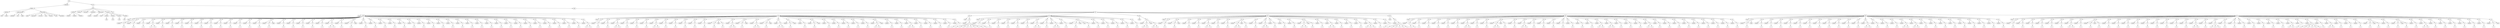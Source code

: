 digraph Tree {
	"t0" [label = "TEI"];
	"t1" [label = "teiHeader"];
	"t2" [label = "fileDesc"];
	"t3" [label = "titleStmt"];
	"t4" [label = "title"];
	"t5" [label = "author"];
	"t6" [label = "publicationStmt"];
	"t7" [label = "publisher"];
	"t8" [label = "idno"];
	"t9" [label = "rights"];
	"t10" [label = "SourceDesc"];
	"t11" [label = "genre"];
	"t12" [label = "inspiration"];
	"t13" [label = "structure"];
	"t14" [label = "type"];
	"t15" [label = "periode"];
	"t16" [label = "taille"];
	"t17" [label = "permalien"];
	"t18" [label = "text"];
	"t19" [label = "front"];
	"t20" [label = "docTitle"];
	"t21" [label = "titlePart"];
	"t22" [label = "titlePart"];
	"t23" [label = "titlePart"];
	"t24" [label = "docDate"];
	"t25" [label = "docAuthor"];
	"t26" [label = "docImprint"];
	"t27" [label = "printer"];
	"t28" [label = "performance"];
	"t29" [label = "premiere"];
	"t30" [label = "castList"];
	"t31" [label = "head"];
	"t32" [label = "castItem"];
	"t33" [label = "role"];
	"t34" [label = "castItem"];
	"t35" [label = "role"];
	"t36" [label = "castItem"];
	"t37" [label = "role"];
	"t38" [label = "castItem"];
	"t39" [label = "role"];
	"t40" [label = "set"];
	"t41" [label = "body"];
	"t42" [label = "div1"];
	"t43" [label = "head"];
	"t44" [label = "div2"];
	"t45" [label = "head"];
	"t46" [label = "sp"];
	"t47" [label = "speaker"];
	"t48" [label = "p"];
	"t49" [label = "s"];
	"t50" [label = "sp"];
	"t51" [label = "speaker"];
	"t52" [label = "p"];
	"t53" [label = "s"];
	"t54" [label = "sp"];
	"t55" [label = "speaker"];
	"t56" [label = "p"];
	"t57" [label = "s"];
	"t58" [label = "sp"];
	"t59" [label = "speaker"];
	"t60" [label = "p"];
	"t61" [label = "s"];
	"t62" [label = "s"];
	"t63" [label = "sp"];
	"t64" [label = "speaker"];
	"t65" [label = "p"];
	"t66" [label = "s"];
	"t67" [label = "sp"];
	"t68" [label = "speaker"];
	"t69" [label = "p"];
	"t70" [label = "s"];
	"t71" [label = "sp"];
	"t72" [label = "speaker"];
	"t73" [label = "p"];
	"t74" [label = "s"];
	"t75" [label = "sp"];
	"t76" [label = "speaker"];
	"t77" [label = "p"];
	"t78" [label = "s"];
	"t79" [label = "sp"];
	"t80" [label = "speaker"];
	"t81" [label = "p"];
	"t82" [label = "s"];
	"t83" [label = "sp"];
	"t84" [label = "speaker"];
	"t85" [label = "p"];
	"t86" [label = "s"];
	"t87" [label = "sp"];
	"t88" [label = "speaker"];
	"t89" [label = "p"];
	"t90" [label = "s"];
	"t91" [label = "sp"];
	"t92" [label = "speaker"];
	"t93" [label = "p"];
	"t94" [label = "s"];
	"t95" [label = "sp"];
	"t96" [label = "speaker"];
	"t97" [label = "p"];
	"t98" [label = "s"];
	"t99" [label = "sp"];
	"t100" [label = "speaker"];
	"t101" [label = "p"];
	"t102" [label = "s"];
	"t103" [label = "sp"];
	"t104" [label = "speaker"];
	"t105" [label = "p"];
	"t106" [label = "s"];
	"t107" [label = "sp"];
	"t108" [label = "speaker"];
	"t109" [label = "p"];
	"t110" [label = "s"];
	"t111" [label = "stage"];
	"t112" [label = "sp"];
	"t113" [label = "speaker"];
	"t114" [label = "p"];
	"t115" [label = "s"];
	"t116" [label = "sp"];
	"t117" [label = "speaker"];
	"t118" [label = "p"];
	"t119" [label = "s"];
	"t120" [label = "sp"];
	"t121" [label = "speaker"];
	"t122" [label = "p"];
	"t123" [label = "s"];
	"t124" [label = "sp"];
	"t125" [label = "speaker"];
	"t126" [label = "p"];
	"t127" [label = "s"];
	"t128" [label = "sp"];
	"t129" [label = "speaker"];
	"t130" [label = "p"];
	"t131" [label = "s"];
	"t132" [label = "sp"];
	"t133" [label = "speaker"];
	"t134" [label = "p"];
	"t135" [label = "s"];
	"t136" [label = "s"];
	"t137" [label = "sp"];
	"t138" [label = "speaker"];
	"t139" [label = "p"];
	"t140" [label = "s"];
	"t141" [label = "sp"];
	"t142" [label = "speaker"];
	"t143" [label = "p"];
	"t144" [label = "s"];
	"t145" [label = "stage"];
	"t146" [label = "sp"];
	"t147" [label = "speaker"];
	"t148" [label = "p"];
	"t149" [label = "s"];
	"t150" [label = "sp"];
	"t151" [label = "speaker"];
	"t152" [label = "p"];
	"t153" [label = "s"];
	"t154" [label = "sp"];
	"t155" [label = "speaker"];
	"t156" [label = "p"];
	"t157" [label = "s"];
	"t158" [label = "sp"];
	"t159" [label = "speaker"];
	"t160" [label = "p"];
	"t161" [label = "s"];
	"t162" [label = "sp"];
	"t163" [label = "speaker"];
	"t164" [label = "p"];
	"t165" [label = "s"];
	"t166" [label = "sp"];
	"t167" [label = "speaker"];
	"t168" [label = "p"];
	"t169" [label = "s"];
	"t170" [label = "sp"];
	"t171" [label = "speaker"];
	"t172" [label = "p"];
	"t173" [label = "s"];
	"t174" [label = "sp"];
	"t175" [label = "speaker"];
	"t176" [label = "p"];
	"t177" [label = "s"];
	"t178" [label = "sp"];
	"t179" [label = "speaker"];
	"t180" [label = "p"];
	"t181" [label = "s"];
	"t182" [label = "sp"];
	"t183" [label = "speaker"];
	"t184" [label = "p"];
	"t185" [label = "s"];
	"t186" [label = "sp"];
	"t187" [label = "speaker"];
	"t188" [label = "p"];
	"t189" [label = "s"];
	"t190" [label = "sp"];
	"t191" [label = "speaker"];
	"t192" [label = "p"];
	"t193" [label = "s"];
	"t194" [label = "sp"];
	"t195" [label = "speaker"];
	"t196" [label = "p"];
	"t197" [label = "s"];
	"t198" [label = "sp"];
	"t199" [label = "speaker"];
	"t200" [label = "p"];
	"t201" [label = "s"];
	"t202" [label = "sp"];
	"t203" [label = "speaker"];
	"t204" [label = "p"];
	"t205" [label = "s"];
	"t206" [label = "sp"];
	"t207" [label = "speaker"];
	"t208" [label = "p"];
	"t209" [label = "s"];
	"t210" [label = "sp"];
	"t211" [label = "speaker"];
	"t212" [label = "p"];
	"t213" [label = "s"];
	"t214" [label = "sp"];
	"t215" [label = "speaker"];
	"t216" [label = "p"];
	"t217" [label = "s"];
	"t218" [label = "sp"];
	"t219" [label = "speaker"];
	"t220" [label = "p"];
	"t221" [label = "s"];
	"t222" [label = "sp"];
	"t223" [label = "speaker"];
	"t224" [label = "p"];
	"t225" [label = "s"];
	"t226" [label = "sp"];
	"t227" [label = "speaker"];
	"t228" [label = "p"];
	"t229" [label = "s"];
	"t230" [label = "sp"];
	"t231" [label = "speaker"];
	"t232" [label = "p"];
	"t233" [label = "s"];
	"t234" [label = "sp"];
	"t235" [label = "speaker"];
	"t236" [label = "p"];
	"t237" [label = "s"];
	"t238" [label = "sp"];
	"t239" [label = "speaker"];
	"t240" [label = "p"];
	"t241" [label = "s"];
	"t242" [label = "s"];
	"t243" [label = "div2"];
	"t244" [label = "head"];
	"t245" [label = "sp"];
	"t246" [label = "speaker"];
	"t247" [label = "p"];
	"t248" [label = "s"];
	"t249" [label = "sp"];
	"t250" [label = "speaker"];
	"t251" [label = "p"];
	"t252" [label = "s"];
	"t253" [label = "sp"];
	"t254" [label = "speaker"];
	"t255" [label = "p"];
	"t256" [label = "s"];
	"t257" [label = "s"];
	"t258" [label = "sp"];
	"t259" [label = "speaker"];
	"t260" [label = "p"];
	"t261" [label = "s"];
	"t262" [label = "sp"];
	"t263" [label = "speaker"];
	"t264" [label = "p"];
	"t265" [label = "s"];
	"t266" [label = "sp"];
	"t267" [label = "speaker"];
	"t268" [label = "p"];
	"t269" [label = "s"];
	"t270" [label = "sp"];
	"t271" [label = "speaker"];
	"t272" [label = "p"];
	"t273" [label = "s"];
	"t274" [label = "s"];
	"t275" [label = "sp"];
	"t276" [label = "speaker"];
	"t277" [label = "p"];
	"t278" [label = "s"];
	"t279" [label = "sp"];
	"t280" [label = "speaker"];
	"t281" [label = "p"];
	"t282" [label = "s"];
	"t283" [label = "sp"];
	"t284" [label = "speaker"];
	"t285" [label = "p"];
	"t286" [label = "s"];
	"t287" [label = "sp"];
	"t288" [label = "speaker"];
	"t289" [label = "p"];
	"t290" [label = "s"];
	"t291" [label = "sp"];
	"t292" [label = "speaker"];
	"t293" [label = "p"];
	"t294" [label = "s"];
	"t295" [label = "sp"];
	"t296" [label = "speaker"];
	"t297" [label = "p"];
	"t298" [label = "s"];
	"t299" [label = "stage"];
	"t300" [label = "p"];
	"t301" [label = "s"];
	"t302" [label = "sp"];
	"t303" [label = "speaker"];
	"t304" [label = "p"];
	"t305" [label = "s"];
	"t306" [label = "s"];
	"t307" [label = "sp"];
	"t308" [label = "speaker"];
	"t309" [label = "p"];
	"t310" [label = "s"];
	"t311" [label = "stage"];
	"t312" [label = "sp"];
	"t313" [label = "speaker"];
	"t314" [label = "p"];
	"t315" [label = "s"];
	"t316" [label = "s"];
	"t317" [label = "sp"];
	"t318" [label = "speaker"];
	"t319" [label = "p"];
	"t320" [label = "s"];
	"t321" [label = "stage"];
	"t322" [label = "sp"];
	"t323" [label = "speaker"];
	"t324" [label = "p"];
	"t325" [label = "s"];
	"t326" [label = "s"];
	"t327" [label = "sp"];
	"t328" [label = "speaker"];
	"t329" [label = "p"];
	"t330" [label = "s"];
	"t331" [label = "stage"];
	"t332" [label = "sp"];
	"t333" [label = "speaker"];
	"t334" [label = "p"];
	"t335" [label = "s"];
	"t336" [label = "sp"];
	"t337" [label = "speaker"];
	"t338" [label = "p"];
	"t339" [label = "s"];
	"t340" [label = "stage"];
	"t341" [label = "sp"];
	"t342" [label = "speaker"];
	"t343" [label = "p"];
	"t344" [label = "s"];
	"t345" [label = "sp"];
	"t346" [label = "speaker"];
	"t347" [label = "p"];
	"t348" [label = "s"];
	"t349" [label = "sp"];
	"t350" [label = "speaker"];
	"t351" [label = "p"];
	"t352" [label = "s"];
	"t353" [label = "sp"];
	"t354" [label = "speaker"];
	"t355" [label = "p"];
	"t356" [label = "s"];
	"t357" [label = "sp"];
	"t358" [label = "speaker"];
	"t359" [label = "p"];
	"t360" [label = "s"];
	"t361" [label = "sp"];
	"t362" [label = "speaker"];
	"t363" [label = "p"];
	"t364" [label = "s"];
	"t365" [label = "s"];
	"t366" [label = "stage"];
	"t367" [label = "sp"];
	"t368" [label = "speaker"];
	"t369" [label = "p"];
	"t370" [label = "s"];
	"t371" [label = "sp"];
	"t372" [label = "speaker"];
	"t373" [label = "p"];
	"t374" [label = "s"];
	"t375" [label = "sp"];
	"t376" [label = "speaker"];
	"t377" [label = "p"];
	"t378" [label = "s"];
	"t379" [label = "s"];
	"t380" [label = "sp"];
	"t381" [label = "speaker"];
	"t382" [label = "p"];
	"t383" [label = "s"];
	"t384" [label = "sp"];
	"t385" [label = "speaker"];
	"t386" [label = "p"];
	"t387" [label = "s"];
	"t388" [label = "sp"];
	"t389" [label = "speaker"];
	"t390" [label = "p"];
	"t391" [label = "s"];
	"t392" [label = "sp"];
	"t393" [label = "speaker"];
	"t394" [label = "p"];
	"t395" [label = "s"];
	"t396" [label = "sp"];
	"t397" [label = "speaker"];
	"t398" [label = "p"];
	"t399" [label = "s"];
	"t400" [label = "div2"];
	"t401" [label = "head"];
	"t402" [label = "sp"];
	"t403" [label = "speaker"];
	"t404" [label = "p"];
	"t405" [label = "s"];
	"t406" [label = "s"];
	"t407" [label = "s"];
	"t408" [label = "s"];
	"t409" [label = "s"];
	"t410" [label = "s"];
	"t411" [label = "s"];
	"t412" [label = "s"];
	"t413" [label = "div2"];
	"t414" [label = "head"];
	"t415" [label = "sp"];
	"t416" [label = "speaker"];
	"t417" [label = "p"];
	"t418" [label = "s"];
	"t419" [label = "sp"];
	"t420" [label = "speaker"];
	"t421" [label = "p"];
	"t422" [label = "s"];
	"t423" [label = "sp"];
	"t424" [label = "speaker"];
	"t425" [label = "p"];
	"t426" [label = "s"];
	"t427" [label = "sp"];
	"t428" [label = "speaker"];
	"t429" [label = "p"];
	"t430" [label = "s"];
	"t431" [label = "sp"];
	"t432" [label = "speaker"];
	"t433" [label = "p"];
	"t434" [label = "s"];
	"t435" [label = "sp"];
	"t436" [label = "speaker"];
	"t437" [label = "p"];
	"t438" [label = "s"];
	"t439" [label = "sp"];
	"t440" [label = "speaker"];
	"t441" [label = "p"];
	"t442" [label = "s"];
	"t443" [label = "s"];
	"t444" [label = "sp"];
	"t445" [label = "speaker"];
	"t446" [label = "p"];
	"t447" [label = "s"];
	"t448" [label = "sp"];
	"t449" [label = "speaker"];
	"t450" [label = "p"];
	"t451" [label = "s"];
	"t452" [label = "s"];
	"t453" [label = "sp"];
	"t454" [label = "speaker"];
	"t455" [label = "p"];
	"t456" [label = "s"];
	"t457" [label = "sp"];
	"t458" [label = "speaker"];
	"t459" [label = "p"];
	"t460" [label = "s"];
	"t461" [label = "stage"];
	"t462" [label = "note"];
	"t463" [label = "p"];
	"t464" [label = "s"];
	"t465" [label = "sp"];
	"t466" [label = "speaker"];
	"t467" [label = "p"];
	"t468" [label = "s"];
	"t469" [label = "sp"];
	"t470" [label = "speaker"];
	"t471" [label = "p"];
	"t472" [label = "s"];
	"t473" [label = "sp"];
	"t474" [label = "speaker"];
	"t475" [label = "p"];
	"t476" [label = "s"];
	"t477" [label = "sp"];
	"t478" [label = "speaker"];
	"t479" [label = "p"];
	"t480" [label = "s"];
	"t481" [label = "sp"];
	"t482" [label = "speaker"];
	"t483" [label = "p"];
	"t484" [label = "s"];
	"t485" [label = "div2"];
	"t486" [label = "head"];
	"t487" [label = "sp"];
	"t488" [label = "speaker"];
	"t489" [label = "p"];
	"t490" [label = "s"];
	"t491" [label = "s"];
	"t492" [label = "stage"];
	"t493" [label = "p"];
	"t494" [label = "s"];
	"t495" [label = "s"];
	"t496" [label = "div2"];
	"t497" [label = "head"];
	"t498" [label = "sp"];
	"t499" [label = "speaker"];
	"t500" [label = "p"];
	"t501" [label = "s"];
	"t502" [label = "sp"];
	"t503" [label = "speaker"];
	"t504" [label = "p"];
	"t505" [label = "s"];
	"t506" [label = "stage"];
	"t507" [label = "sp"];
	"t508" [label = "speaker"];
	"t509" [label = "p"];
	"t510" [label = "s"];
	"t511" [label = "sp"];
	"t512" [label = "speaker"];
	"t513" [label = "p"];
	"t514" [label = "s"];
	"t515" [label = "sp"];
	"t516" [label = "speaker"];
	"t517" [label = "p"];
	"t518" [label = "s"];
	"t519" [label = "s"];
	"t520" [label = "sp"];
	"t521" [label = "speaker"];
	"t522" [label = "p"];
	"t523" [label = "s"];
	"t524" [label = "sp"];
	"t525" [label = "speaker"];
	"t526" [label = "p"];
	"t527" [label = "s"];
	"t528" [label = "sp"];
	"t529" [label = "speaker"];
	"t530" [label = "p"];
	"t531" [label = "s"];
	"t532" [label = "s"];
	"t533" [label = "stage"];
	"t534" [label = "p"];
	"t535" [label = "s"];
	"t536" [label = "sp"];
	"t537" [label = "speaker"];
	"t538" [label = "p"];
	"t539" [label = "s"];
	"t540" [label = "sp"];
	"t541" [label = "speaker"];
	"t542" [label = "p"];
	"t543" [label = "s"];
	"t544" [label = "s"];
	"t545" [label = "sp"];
	"t546" [label = "speaker"];
	"t547" [label = "p"];
	"t548" [label = "s"];
	"t549" [label = "sp"];
	"t550" [label = "speaker"];
	"t551" [label = "p"];
	"t552" [label = "s"];
	"t553" [label = "sp"];
	"t554" [label = "speaker"];
	"t555" [label = "p"];
	"t556" [label = "s"];
	"t557" [label = "sp"];
	"t558" [label = "speaker"];
	"t559" [label = "p"];
	"t560" [label = "s"];
	"t561" [label = "s"];
	"t562" [label = "stage"];
	"t563" [label = "p"];
	"t564" [label = "s"];
	"t565" [label = "sp"];
	"t566" [label = "speaker"];
	"t567" [label = "p"];
	"t568" [label = "s"];
	"t569" [label = "sp"];
	"t570" [label = "speaker"];
	"t571" [label = "p"];
	"t572" [label = "s"];
	"t573" [label = "s"];
	"t574" [label = "sp"];
	"t575" [label = "speaker"];
	"t576" [label = "p"];
	"t577" [label = "s"];
	"t578" [label = "sp"];
	"t579" [label = "speaker"];
	"t580" [label = "p"];
	"t581" [label = "s"];
	"t582" [label = "sp"];
	"t583" [label = "speaker"];
	"t584" [label = "p"];
	"t585" [label = "s"];
	"t586" [label = "sp"];
	"t587" [label = "speaker"];
	"t588" [label = "p"];
	"t589" [label = "s"];
	"t590" [label = "s"];
	"t591" [label = "s"];
	"t592" [label = "sp"];
	"t593" [label = "speaker"];
	"t594" [label = "p"];
	"t595" [label = "s"];
	"t596" [label = "sp"];
	"t597" [label = "speaker"];
	"t598" [label = "p"];
	"t599" [label = "s"];
	"t600" [label = "div2"];
	"t601" [label = "head"];
	"t602" [label = "sp"];
	"t603" [label = "speaker"];
	"t604" [label = "p"];
	"t605" [label = "s"];
	"t606" [label = "s"];
	"t607" [label = "s"];
	"t608" [label = "s"];
	"t609" [label = "s"];
	"t610" [label = "s"];
	"t611" [label = "div2"];
	"t612" [label = "head"];
	"t613" [label = "sp"];
	"t614" [label = "speaker"];
	"t615" [label = "p"];
	"t616" [label = "s"];
	"t617" [label = "s"];
	"t618" [label = "sp"];
	"t619" [label = "speaker"];
	"t620" [label = "p"];
	"t621" [label = "s"];
	"t622" [label = "sp"];
	"t623" [label = "speaker"];
	"t624" [label = "p"];
	"t625" [label = "s"];
	"t626" [label = "sp"];
	"t627" [label = "speaker"];
	"t628" [label = "p"];
	"t629" [label = "s"];
	"t630" [label = "sp"];
	"t631" [label = "speaker"];
	"t632" [label = "p"];
	"t633" [label = "s"];
	"t634" [label = "sp"];
	"t635" [label = "speaker"];
	"t636" [label = "p"];
	"t637" [label = "s"];
	"t638" [label = "sp"];
	"t639" [label = "speaker"];
	"t640" [label = "p"];
	"t641" [label = "s"];
	"t642" [label = "s"];
	"t643" [label = "sp"];
	"t644" [label = "speaker"];
	"t645" [label = "p"];
	"t646" [label = "s"];
	"t647" [label = "sp"];
	"t648" [label = "speaker"];
	"t649" [label = "p"];
	"t650" [label = "s"];
	"t651" [label = "sp"];
	"t652" [label = "speaker"];
	"t653" [label = "p"];
	"t654" [label = "s"];
	"t655" [label = "s"];
	"t656" [label = "stage"];
	"t657" [label = "p"];
	"t658" [label = "s"];
	"t659" [label = "sp"];
	"t660" [label = "speaker"];
	"t661" [label = "p"];
	"t662" [label = "s"];
	"t663" [label = "sp"];
	"t664" [label = "speaker"];
	"t665" [label = "p"];
	"t666" [label = "s"];
	"t667" [label = "s"];
	"t668" [label = "sp"];
	"t669" [label = "speaker"];
	"t670" [label = "p"];
	"t671" [label = "s"];
	"t672" [label = "sp"];
	"t673" [label = "speaker"];
	"t674" [label = "p"];
	"t675" [label = "s"];
	"t676" [label = "sp"];
	"t677" [label = "speaker"];
	"t678" [label = "p"];
	"t679" [label = "s"];
	"t680" [label = "sp"];
	"t681" [label = "speaker"];
	"t682" [label = "p"];
	"t683" [label = "s"];
	"t684" [label = "sp"];
	"t685" [label = "speaker"];
	"t686" [label = "p"];
	"t687" [label = "s"];
	"t688" [label = "sp"];
	"t689" [label = "speaker"];
	"t690" [label = "p"];
	"t691" [label = "s"];
	"t692" [label = "sp"];
	"t693" [label = "speaker"];
	"t694" [label = "p"];
	"t695" [label = "s"];
	"t696" [label = "sp"];
	"t697" [label = "speaker"];
	"t698" [label = "p"];
	"t699" [label = "s"];
	"t700" [label = "s"];
	"t701" [label = "sp"];
	"t702" [label = "speaker"];
	"t703" [label = "p"];
	"t704" [label = "s"];
	"t705" [label = "s"];
	"t706" [label = "sp"];
	"t707" [label = "speaker"];
	"t708" [label = "p"];
	"t709" [label = "s"];
	"t710" [label = "sp"];
	"t711" [label = "speaker"];
	"t712" [label = "p"];
	"t713" [label = "s"];
	"t714" [label = "sp"];
	"t715" [label = "speaker"];
	"t716" [label = "p"];
	"t717" [label = "s"];
	"t718" [label = "sp"];
	"t719" [label = "speaker"];
	"t720" [label = "p"];
	"t721" [label = "s"];
	"t722" [label = "s"];
	"t723" [label = "sp"];
	"t724" [label = "speaker"];
	"t725" [label = "p"];
	"t726" [label = "s"];
	"t727" [label = "sp"];
	"t728" [label = "speaker"];
	"t729" [label = "p"];
	"t730" [label = "s"];
	"t731" [label = "sp"];
	"t732" [label = "speaker"];
	"t733" [label = "p"];
	"t734" [label = "s"];
	"t735" [label = "sp"];
	"t736" [label = "speaker"];
	"t737" [label = "p"];
	"t738" [label = "s"];
	"t739" [label = "sp"];
	"t740" [label = "speaker"];
	"t741" [label = "p"];
	"t742" [label = "s"];
	"t743" [label = "sp"];
	"t744" [label = "speaker"];
	"t745" [label = "p"];
	"t746" [label = "s"];
	"t747" [label = "sp"];
	"t748" [label = "speaker"];
	"t749" [label = "p"];
	"t750" [label = "s"];
	"t751" [label = "sp"];
	"t752" [label = "speaker"];
	"t753" [label = "p"];
	"t754" [label = "s"];
	"t755" [label = "sp"];
	"t756" [label = "speaker"];
	"t757" [label = "p"];
	"t758" [label = "s"];
	"t759" [label = "div2"];
	"t760" [label = "head"];
	"t761" [label = "sp"];
	"t762" [label = "speaker"];
	"t763" [label = "p"];
	"t764" [label = "s"];
	"t765" [label = "stage"];
	"t766" [label = "sp"];
	"t767" [label = "speaker"];
	"t768" [label = "p"];
	"t769" [label = "s"];
	"t770" [label = "sp"];
	"t771" [label = "speaker"];
	"t772" [label = "p"];
	"t773" [label = "s"];
	"t774" [label = "sp"];
	"t775" [label = "speaker"];
	"t776" [label = "p"];
	"t777" [label = "s"];
	"t778" [label = "sp"];
	"t779" [label = "speaker"];
	"t780" [label = "p"];
	"t781" [label = "s"];
	"t782" [label = "sp"];
	"t783" [label = "speaker"];
	"t784" [label = "p"];
	"t785" [label = "s"];
	"t786" [label = "sp"];
	"t787" [label = "speaker"];
	"t788" [label = "p"];
	"t789" [label = "s"];
	"t790" [label = "sp"];
	"t791" [label = "speaker"];
	"t792" [label = "p"];
	"t793" [label = "s"];
	"t794" [label = "sp"];
	"t795" [label = "speaker"];
	"t796" [label = "p"];
	"t797" [label = "s"];
	"t798" [label = "sp"];
	"t799" [label = "speaker"];
	"t800" [label = "p"];
	"t801" [label = "s"];
	"t802" [label = "sp"];
	"t803" [label = "speaker"];
	"t804" [label = "p"];
	"t805" [label = "s"];
	"t806" [label = "sp"];
	"t807" [label = "speaker"];
	"t808" [label = "p"];
	"t809" [label = "s"];
	"t810" [label = "sp"];
	"t811" [label = "speaker"];
	"t812" [label = "p"];
	"t813" [label = "s"];
	"t814" [label = "s"];
	"t815" [label = "sp"];
	"t816" [label = "speaker"];
	"t817" [label = "p"];
	"t818" [label = "s"];
	"t819" [label = "sp"];
	"t820" [label = "speaker"];
	"t821" [label = "p"];
	"t822" [label = "s"];
	"t823" [label = "sp"];
	"t824" [label = "speaker"];
	"t825" [label = "p"];
	"t826" [label = "s"];
	"t827" [label = "sp"];
	"t828" [label = "speaker"];
	"t829" [label = "p"];
	"t830" [label = "s"];
	"t831" [label = "s"];
	"t832" [label = "sp"];
	"t833" [label = "speaker"];
	"t834" [label = "p"];
	"t835" [label = "s"];
	"t836" [label = "s"];
	"t837" [label = "sp"];
	"t838" [label = "speaker"];
	"t839" [label = "p"];
	"t840" [label = "s"];
	"t841" [label = "sp"];
	"t842" [label = "speaker"];
	"t843" [label = "p"];
	"t844" [label = "s"];
	"t845" [label = "sp"];
	"t846" [label = "speaker"];
	"t847" [label = "p"];
	"t848" [label = "s"];
	"t849" [label = "sp"];
	"t850" [label = "speaker"];
	"t851" [label = "p"];
	"t852" [label = "s"];
	"t853" [label = "sp"];
	"t854" [label = "speaker"];
	"t855" [label = "p"];
	"t856" [label = "s"];
	"t857" [label = "sp"];
	"t858" [label = "speaker"];
	"t859" [label = "p"];
	"t860" [label = "s"];
	"t861" [label = "sp"];
	"t862" [label = "speaker"];
	"t863" [label = "p"];
	"t864" [label = "s"];
	"t865" [label = "sp"];
	"t866" [label = "speaker"];
	"t867" [label = "p"];
	"t868" [label = "s"];
	"t869" [label = "sp"];
	"t870" [label = "speaker"];
	"t871" [label = "p"];
	"t872" [label = "s"];
	"t873" [label = "div2"];
	"t874" [label = "head"];
	"t875" [label = "sp"];
	"t876" [label = "speaker"];
	"t877" [label = "p"];
	"t878" [label = "s"];
	"t879" [label = "sp"];
	"t880" [label = "speaker"];
	"t881" [label = "p"];
	"t882" [label = "s"];
	"t883" [label = "sp"];
	"t884" [label = "speaker"];
	"t885" [label = "p"];
	"t886" [label = "s"];
	"t887" [label = "sp"];
	"t888" [label = "speaker"];
	"t889" [label = "p"];
	"t890" [label = "s"];
	"t891" [label = "sp"];
	"t892" [label = "speaker"];
	"t893" [label = "p"];
	"t894" [label = "s"];
	"t895" [label = "sp"];
	"t896" [label = "speaker"];
	"t897" [label = "p"];
	"t898" [label = "s"];
	"t899" [label = "sp"];
	"t900" [label = "speaker"];
	"t901" [label = "p"];
	"t902" [label = "s"];
	"t903" [label = "s"];
	"t904" [label = "sp"];
	"t905" [label = "speaker"];
	"t906" [label = "p"];
	"t907" [label = "s"];
	"t908" [label = "sp"];
	"t909" [label = "speaker"];
	"t910" [label = "p"];
	"t911" [label = "s"];
	"t912" [label = "stage"];
	"t913" [label = "p"];
	"t914" [label = "s"];
	"t915" [label = "sp"];
	"t916" [label = "speaker"];
	"t917" [label = "p"];
	"t918" [label = "s"];
	"t919" [label = "sp"];
	"t920" [label = "speaker"];
	"t921" [label = "p"];
	"t922" [label = "s"];
	"t923" [label = "sp"];
	"t924" [label = "speaker"];
	"t925" [label = "p"];
	"t926" [label = "s"];
	"t927" [label = "sp"];
	"t928" [label = "speaker"];
	"t929" [label = "p"];
	"t930" [label = "s"];
	"t931" [label = "sp"];
	"t932" [label = "speaker"];
	"t933" [label = "p"];
	"t934" [label = "s"];
	"t935" [label = "sp"];
	"t936" [label = "speaker"];
	"t937" [label = "p"];
	"t938" [label = "s"];
	"t939" [label = "sp"];
	"t940" [label = "speaker"];
	"t941" [label = "p"];
	"t942" [label = "s"];
	"t943" [label = "sp"];
	"t944" [label = "speaker"];
	"t945" [label = "p"];
	"t946" [label = "s"];
	"t947" [label = "sp"];
	"t948" [label = "speaker"];
	"t949" [label = "p"];
	"t950" [label = "s"];
	"t951" [label = "sp"];
	"t952" [label = "speaker"];
	"t953" [label = "p"];
	"t954" [label = "s"];
	"t955" [label = "s"];
	"t956" [label = "sp"];
	"t957" [label = "speaker"];
	"t958" [label = "p"];
	"t959" [label = "s"];
	"t960" [label = "sp"];
	"t961" [label = "speaker"];
	"t962" [label = "p"];
	"t963" [label = "s"];
	"t964" [label = "s"];
	"t965" [label = "s"];
	"t966" [label = "sp"];
	"t967" [label = "speaker"];
	"t968" [label = "p"];
	"t969" [label = "s"];
	"t970" [label = "sp"];
	"t971" [label = "speaker"];
	"t972" [label = "p"];
	"t973" [label = "s"];
	"t974" [label = "sp"];
	"t975" [label = "speaker"];
	"t976" [label = "p"];
	"t977" [label = "s"];
	"t978" [label = "sp"];
	"t979" [label = "speaker"];
	"t980" [label = "p"];
	"t981" [label = "s"];
	"t982" [label = "sp"];
	"t983" [label = "speaker"];
	"t984" [label = "p"];
	"t985" [label = "s"];
	"t986" [label = "sp"];
	"t987" [label = "speaker"];
	"t988" [label = "p"];
	"t989" [label = "s"];
	"t990" [label = "sp"];
	"t991" [label = "speaker"];
	"t992" [label = "p"];
	"t993" [label = "s"];
	"t994" [label = "sp"];
	"t995" [label = "speaker"];
	"t996" [label = "p"];
	"t997" [label = "s"];
	"t998" [label = "s"];
	"t999" [label = "sp"];
	"t1000" [label = "speaker"];
	"t1001" [label = "p"];
	"t1002" [label = "s"];
	"t1003" [label = "sp"];
	"t1004" [label = "speaker"];
	"t1005" [label = "p"];
	"t1006" [label = "s"];
	"t1007" [label = "s"];
	"t1008" [label = "s"];
	"t1009" [label = "s"];
	"t1010" [label = "s"];
	"t1011" [label = "s"];
	"t1012" [label = "sp"];
	"t1013" [label = "speaker"];
	"t1014" [label = "p"];
	"t1015" [label = "s"];
	"t1016" [label = "sp"];
	"t1017" [label = "speaker"];
	"t1018" [label = "p"];
	"t1019" [label = "s"];
	"t1020" [label = "s"];
	"t1021" [label = "sp"];
	"t1022" [label = "speaker"];
	"t1023" [label = "p"];
	"t1024" [label = "s"];
	"t1025" [label = "sp"];
	"t1026" [label = "speaker"];
	"t1027" [label = "p"];
	"t1028" [label = "s"];
	"t1029" [label = "sp"];
	"t1030" [label = "speaker"];
	"t1031" [label = "p"];
	"t1032" [label = "s"];
	"t1033" [label = "sp"];
	"t1034" [label = "speaker"];
	"t1035" [label = "p"];
	"t1036" [label = "s"];
	"t1037" [label = "stage"];
	"t1038" [label = "p"];
	"t1039" [label = "s"];
	"t1040" [label = "sp"];
	"t1041" [label = "speaker"];
	"t1042" [label = "p"];
	"t1043" [label = "s"];
	"t1044" [label = "sp"];
	"t1045" [label = "speaker"];
	"t1046" [label = "p"];
	"t1047" [label = "s"];
	"t1048" [label = "stage"];
	"t1049" [label = "p"];
	"t1050" [label = "s"];
	"t1051" [label = "sp"];
	"t1052" [label = "speaker"];
	"t1053" [label = "p"];
	"t1054" [label = "s"];
	"t1055" [label = "sp"];
	"t1056" [label = "speaker"];
	"t1057" [label = "p"];
	"t1058" [label = "s"];
	"t1059" [label = "s"];
	"t1060" [label = "sp"];
	"t1061" [label = "speaker"];
	"t1062" [label = "p"];
	"t1063" [label = "s"];
	"t1064" [label = "sp"];
	"t1065" [label = "speaker"];
	"t1066" [label = "p"];
	"t1067" [label = "s"];
	"t1068" [label = "sp"];
	"t1069" [label = "speaker"];
	"t1070" [label = "p"];
	"t1071" [label = "s"];
	"t1072" [label = "sp"];
	"t1073" [label = "speaker"];
	"t1074" [label = "p"];
	"t1075" [label = "s"];
	"t1076" [label = "sp"];
	"t1077" [label = "speaker"];
	"t1078" [label = "p"];
	"t1079" [label = "s"];
	"t1080" [label = "sp"];
	"t1081" [label = "speaker"];
	"t1082" [label = "p"];
	"t1083" [label = "s"];
	"t1084" [label = "sp"];
	"t1085" [label = "speaker"];
	"t1086" [label = "p"];
	"t1087" [label = "s"];
	"t1088" [label = "stage"];
	"t0" -> "t1";
	"t1" -> "t2";
	"t2" -> "t3";
	"t3" -> "t4";
	"t3" -> "t5";
	"t2" -> "t6";
	"t6" -> "t7";
	"t6" -> "t8";
	"t6" -> "t9";
	"t2" -> "t10";
	"t10" -> "t11";
	"t10" -> "t12";
	"t10" -> "t13";
	"t10" -> "t14";
	"t10" -> "t15";
	"t10" -> "t16";
	"t10" -> "t17";
	"t0" -> "t18";
	"t18" -> "t19";
	"t19" -> "t20";
	"t20" -> "t21";
	"t20" -> "t22";
	"t20" -> "t23";
	"t19" -> "t24";
	"t19" -> "t25";
	"t19" -> "t26";
	"t26" -> "t27";
	"t19" -> "t28";
	"t28" -> "t29";
	"t19" -> "t30";
	"t30" -> "t31";
	"t30" -> "t32";
	"t32" -> "t33";
	"t30" -> "t34";
	"t34" -> "t35";
	"t30" -> "t36";
	"t36" -> "t37";
	"t30" -> "t38";
	"t38" -> "t39";
	"t19" -> "t40";
	"t18" -> "t41";
	"t41" -> "t42";
	"t42" -> "t43";
	"t42" -> "t44";
	"t44" -> "t45";
	"t44" -> "t46";
	"t46" -> "t47";
	"t46" -> "t48";
	"t48" -> "t49";
	"t44" -> "t50";
	"t50" -> "t51";
	"t50" -> "t52";
	"t52" -> "t53";
	"t44" -> "t54";
	"t54" -> "t55";
	"t54" -> "t56";
	"t56" -> "t57";
	"t44" -> "t58";
	"t58" -> "t59";
	"t58" -> "t60";
	"t60" -> "t61";
	"t60" -> "t62";
	"t44" -> "t63";
	"t63" -> "t64";
	"t63" -> "t65";
	"t65" -> "t66";
	"t44" -> "t67";
	"t67" -> "t68";
	"t67" -> "t69";
	"t69" -> "t70";
	"t44" -> "t71";
	"t71" -> "t72";
	"t71" -> "t73";
	"t73" -> "t74";
	"t44" -> "t75";
	"t75" -> "t76";
	"t75" -> "t77";
	"t77" -> "t78";
	"t44" -> "t79";
	"t79" -> "t80";
	"t79" -> "t81";
	"t81" -> "t82";
	"t44" -> "t83";
	"t83" -> "t84";
	"t83" -> "t85";
	"t85" -> "t86";
	"t44" -> "t87";
	"t87" -> "t88";
	"t87" -> "t89";
	"t89" -> "t90";
	"t44" -> "t91";
	"t91" -> "t92";
	"t91" -> "t93";
	"t93" -> "t94";
	"t44" -> "t95";
	"t95" -> "t96";
	"t95" -> "t97";
	"t97" -> "t98";
	"t44" -> "t99";
	"t99" -> "t100";
	"t99" -> "t101";
	"t101" -> "t102";
	"t44" -> "t103";
	"t103" -> "t104";
	"t103" -> "t105";
	"t105" -> "t106";
	"t44" -> "t107";
	"t107" -> "t108";
	"t107" -> "t109";
	"t109" -> "t110";
	"t107" -> "t111";
	"t44" -> "t112";
	"t112" -> "t113";
	"t112" -> "t114";
	"t114" -> "t115";
	"t44" -> "t116";
	"t116" -> "t117";
	"t116" -> "t118";
	"t118" -> "t119";
	"t44" -> "t120";
	"t120" -> "t121";
	"t120" -> "t122";
	"t122" -> "t123";
	"t44" -> "t124";
	"t124" -> "t125";
	"t124" -> "t126";
	"t126" -> "t127";
	"t44" -> "t128";
	"t128" -> "t129";
	"t128" -> "t130";
	"t130" -> "t131";
	"t44" -> "t132";
	"t132" -> "t133";
	"t132" -> "t134";
	"t134" -> "t135";
	"t134" -> "t136";
	"t44" -> "t137";
	"t137" -> "t138";
	"t137" -> "t139";
	"t139" -> "t140";
	"t44" -> "t141";
	"t141" -> "t142";
	"t141" -> "t143";
	"t143" -> "t144";
	"t141" -> "t145";
	"t44" -> "t146";
	"t146" -> "t147";
	"t146" -> "t148";
	"t148" -> "t149";
	"t44" -> "t150";
	"t150" -> "t151";
	"t150" -> "t152";
	"t152" -> "t153";
	"t44" -> "t154";
	"t154" -> "t155";
	"t154" -> "t156";
	"t156" -> "t157";
	"t44" -> "t158";
	"t158" -> "t159";
	"t158" -> "t160";
	"t160" -> "t161";
	"t44" -> "t162";
	"t162" -> "t163";
	"t162" -> "t164";
	"t164" -> "t165";
	"t44" -> "t166";
	"t166" -> "t167";
	"t166" -> "t168";
	"t168" -> "t169";
	"t44" -> "t170";
	"t170" -> "t171";
	"t170" -> "t172";
	"t172" -> "t173";
	"t44" -> "t174";
	"t174" -> "t175";
	"t174" -> "t176";
	"t176" -> "t177";
	"t44" -> "t178";
	"t178" -> "t179";
	"t178" -> "t180";
	"t180" -> "t181";
	"t44" -> "t182";
	"t182" -> "t183";
	"t182" -> "t184";
	"t184" -> "t185";
	"t44" -> "t186";
	"t186" -> "t187";
	"t186" -> "t188";
	"t188" -> "t189";
	"t44" -> "t190";
	"t190" -> "t191";
	"t190" -> "t192";
	"t192" -> "t193";
	"t44" -> "t194";
	"t194" -> "t195";
	"t194" -> "t196";
	"t196" -> "t197";
	"t44" -> "t198";
	"t198" -> "t199";
	"t198" -> "t200";
	"t200" -> "t201";
	"t44" -> "t202";
	"t202" -> "t203";
	"t202" -> "t204";
	"t204" -> "t205";
	"t44" -> "t206";
	"t206" -> "t207";
	"t206" -> "t208";
	"t208" -> "t209";
	"t44" -> "t210";
	"t210" -> "t211";
	"t210" -> "t212";
	"t212" -> "t213";
	"t44" -> "t214";
	"t214" -> "t215";
	"t214" -> "t216";
	"t216" -> "t217";
	"t44" -> "t218";
	"t218" -> "t219";
	"t218" -> "t220";
	"t220" -> "t221";
	"t44" -> "t222";
	"t222" -> "t223";
	"t222" -> "t224";
	"t224" -> "t225";
	"t44" -> "t226";
	"t226" -> "t227";
	"t226" -> "t228";
	"t228" -> "t229";
	"t44" -> "t230";
	"t230" -> "t231";
	"t230" -> "t232";
	"t232" -> "t233";
	"t44" -> "t234";
	"t234" -> "t235";
	"t234" -> "t236";
	"t236" -> "t237";
	"t44" -> "t238";
	"t238" -> "t239";
	"t238" -> "t240";
	"t240" -> "t241";
	"t240" -> "t242";
	"t42" -> "t243";
	"t243" -> "t244";
	"t243" -> "t245";
	"t245" -> "t246";
	"t245" -> "t247";
	"t247" -> "t248";
	"t243" -> "t249";
	"t249" -> "t250";
	"t249" -> "t251";
	"t251" -> "t252";
	"t243" -> "t253";
	"t253" -> "t254";
	"t253" -> "t255";
	"t255" -> "t256";
	"t255" -> "t257";
	"t243" -> "t258";
	"t258" -> "t259";
	"t258" -> "t260";
	"t260" -> "t261";
	"t243" -> "t262";
	"t262" -> "t263";
	"t262" -> "t264";
	"t264" -> "t265";
	"t243" -> "t266";
	"t266" -> "t267";
	"t266" -> "t268";
	"t268" -> "t269";
	"t243" -> "t270";
	"t270" -> "t271";
	"t270" -> "t272";
	"t272" -> "t273";
	"t272" -> "t274";
	"t243" -> "t275";
	"t275" -> "t276";
	"t275" -> "t277";
	"t277" -> "t278";
	"t243" -> "t279";
	"t279" -> "t280";
	"t279" -> "t281";
	"t281" -> "t282";
	"t243" -> "t283";
	"t283" -> "t284";
	"t283" -> "t285";
	"t285" -> "t286";
	"t243" -> "t287";
	"t287" -> "t288";
	"t287" -> "t289";
	"t289" -> "t290";
	"t243" -> "t291";
	"t291" -> "t292";
	"t291" -> "t293";
	"t293" -> "t294";
	"t243" -> "t295";
	"t295" -> "t296";
	"t295" -> "t297";
	"t297" -> "t298";
	"t295" -> "t299";
	"t295" -> "t300";
	"t300" -> "t301";
	"t243" -> "t302";
	"t302" -> "t303";
	"t302" -> "t304";
	"t304" -> "t305";
	"t304" -> "t306";
	"t243" -> "t307";
	"t307" -> "t308";
	"t307" -> "t309";
	"t309" -> "t310";
	"t307" -> "t311";
	"t243" -> "t312";
	"t312" -> "t313";
	"t312" -> "t314";
	"t314" -> "t315";
	"t314" -> "t316";
	"t243" -> "t317";
	"t317" -> "t318";
	"t317" -> "t319";
	"t319" -> "t320";
	"t317" -> "t321";
	"t243" -> "t322";
	"t322" -> "t323";
	"t322" -> "t324";
	"t324" -> "t325";
	"t324" -> "t326";
	"t243" -> "t327";
	"t327" -> "t328";
	"t327" -> "t329";
	"t329" -> "t330";
	"t327" -> "t331";
	"t243" -> "t332";
	"t332" -> "t333";
	"t332" -> "t334";
	"t334" -> "t335";
	"t243" -> "t336";
	"t336" -> "t337";
	"t336" -> "t338";
	"t338" -> "t339";
	"t336" -> "t340";
	"t243" -> "t341";
	"t341" -> "t342";
	"t341" -> "t343";
	"t343" -> "t344";
	"t243" -> "t345";
	"t345" -> "t346";
	"t345" -> "t347";
	"t347" -> "t348";
	"t243" -> "t349";
	"t349" -> "t350";
	"t349" -> "t351";
	"t351" -> "t352";
	"t243" -> "t353";
	"t353" -> "t354";
	"t353" -> "t355";
	"t355" -> "t356";
	"t243" -> "t357";
	"t357" -> "t358";
	"t357" -> "t359";
	"t359" -> "t360";
	"t243" -> "t361";
	"t361" -> "t362";
	"t361" -> "t363";
	"t363" -> "t364";
	"t363" -> "t365";
	"t361" -> "t366";
	"t243" -> "t367";
	"t367" -> "t368";
	"t367" -> "t369";
	"t369" -> "t370";
	"t243" -> "t371";
	"t371" -> "t372";
	"t371" -> "t373";
	"t373" -> "t374";
	"t243" -> "t375";
	"t375" -> "t376";
	"t375" -> "t377";
	"t377" -> "t378";
	"t377" -> "t379";
	"t243" -> "t380";
	"t380" -> "t381";
	"t380" -> "t382";
	"t382" -> "t383";
	"t243" -> "t384";
	"t384" -> "t385";
	"t384" -> "t386";
	"t386" -> "t387";
	"t243" -> "t388";
	"t388" -> "t389";
	"t388" -> "t390";
	"t390" -> "t391";
	"t243" -> "t392";
	"t392" -> "t393";
	"t392" -> "t394";
	"t394" -> "t395";
	"t243" -> "t396";
	"t396" -> "t397";
	"t396" -> "t398";
	"t398" -> "t399";
	"t42" -> "t400";
	"t400" -> "t401";
	"t400" -> "t402";
	"t402" -> "t403";
	"t402" -> "t404";
	"t404" -> "t405";
	"t404" -> "t406";
	"t404" -> "t407";
	"t404" -> "t408";
	"t404" -> "t409";
	"t404" -> "t410";
	"t404" -> "t411";
	"t404" -> "t412";
	"t42" -> "t413";
	"t413" -> "t414";
	"t413" -> "t415";
	"t415" -> "t416";
	"t415" -> "t417";
	"t417" -> "t418";
	"t413" -> "t419";
	"t419" -> "t420";
	"t419" -> "t421";
	"t421" -> "t422";
	"t413" -> "t423";
	"t423" -> "t424";
	"t423" -> "t425";
	"t425" -> "t426";
	"t413" -> "t427";
	"t427" -> "t428";
	"t427" -> "t429";
	"t429" -> "t430";
	"t413" -> "t431";
	"t431" -> "t432";
	"t431" -> "t433";
	"t433" -> "t434";
	"t413" -> "t435";
	"t435" -> "t436";
	"t435" -> "t437";
	"t437" -> "t438";
	"t413" -> "t439";
	"t439" -> "t440";
	"t439" -> "t441";
	"t441" -> "t442";
	"t441" -> "t443";
	"t413" -> "t444";
	"t444" -> "t445";
	"t444" -> "t446";
	"t446" -> "t447";
	"t413" -> "t448";
	"t448" -> "t449";
	"t448" -> "t450";
	"t450" -> "t451";
	"t450" -> "t452";
	"t413" -> "t453";
	"t453" -> "t454";
	"t453" -> "t455";
	"t455" -> "t456";
	"t413" -> "t457";
	"t457" -> "t458";
	"t457" -> "t459";
	"t459" -> "t460";
	"t457" -> "t461";
	"t457" -> "t462";
	"t457" -> "t463";
	"t463" -> "t464";
	"t413" -> "t465";
	"t465" -> "t466";
	"t465" -> "t467";
	"t467" -> "t468";
	"t413" -> "t469";
	"t469" -> "t470";
	"t469" -> "t471";
	"t471" -> "t472";
	"t413" -> "t473";
	"t473" -> "t474";
	"t473" -> "t475";
	"t475" -> "t476";
	"t413" -> "t477";
	"t477" -> "t478";
	"t477" -> "t479";
	"t479" -> "t480";
	"t413" -> "t481";
	"t481" -> "t482";
	"t481" -> "t483";
	"t483" -> "t484";
	"t42" -> "t485";
	"t485" -> "t486";
	"t485" -> "t487";
	"t487" -> "t488";
	"t487" -> "t489";
	"t489" -> "t490";
	"t489" -> "t491";
	"t487" -> "t492";
	"t487" -> "t493";
	"t493" -> "t494";
	"t493" -> "t495";
	"t42" -> "t496";
	"t496" -> "t497";
	"t496" -> "t498";
	"t498" -> "t499";
	"t498" -> "t500";
	"t500" -> "t501";
	"t496" -> "t502";
	"t502" -> "t503";
	"t502" -> "t504";
	"t504" -> "t505";
	"t502" -> "t506";
	"t496" -> "t507";
	"t507" -> "t508";
	"t507" -> "t509";
	"t509" -> "t510";
	"t496" -> "t511";
	"t511" -> "t512";
	"t511" -> "t513";
	"t513" -> "t514";
	"t496" -> "t515";
	"t515" -> "t516";
	"t515" -> "t517";
	"t517" -> "t518";
	"t517" -> "t519";
	"t496" -> "t520";
	"t520" -> "t521";
	"t520" -> "t522";
	"t522" -> "t523";
	"t496" -> "t524";
	"t524" -> "t525";
	"t524" -> "t526";
	"t526" -> "t527";
	"t496" -> "t528";
	"t528" -> "t529";
	"t528" -> "t530";
	"t530" -> "t531";
	"t530" -> "t532";
	"t528" -> "t533";
	"t528" -> "t534";
	"t534" -> "t535";
	"t496" -> "t536";
	"t536" -> "t537";
	"t536" -> "t538";
	"t538" -> "t539";
	"t496" -> "t540";
	"t540" -> "t541";
	"t540" -> "t542";
	"t542" -> "t543";
	"t542" -> "t544";
	"t496" -> "t545";
	"t545" -> "t546";
	"t545" -> "t547";
	"t547" -> "t548";
	"t496" -> "t549";
	"t549" -> "t550";
	"t549" -> "t551";
	"t551" -> "t552";
	"t496" -> "t553";
	"t553" -> "t554";
	"t553" -> "t555";
	"t555" -> "t556";
	"t496" -> "t557";
	"t557" -> "t558";
	"t557" -> "t559";
	"t559" -> "t560";
	"t559" -> "t561";
	"t557" -> "t562";
	"t557" -> "t563";
	"t563" -> "t564";
	"t496" -> "t565";
	"t565" -> "t566";
	"t565" -> "t567";
	"t567" -> "t568";
	"t496" -> "t569";
	"t569" -> "t570";
	"t569" -> "t571";
	"t571" -> "t572";
	"t571" -> "t573";
	"t496" -> "t574";
	"t574" -> "t575";
	"t574" -> "t576";
	"t576" -> "t577";
	"t496" -> "t578";
	"t578" -> "t579";
	"t578" -> "t580";
	"t580" -> "t581";
	"t496" -> "t582";
	"t582" -> "t583";
	"t582" -> "t584";
	"t584" -> "t585";
	"t496" -> "t586";
	"t586" -> "t587";
	"t586" -> "t588";
	"t588" -> "t589";
	"t588" -> "t590";
	"t588" -> "t591";
	"t496" -> "t592";
	"t592" -> "t593";
	"t592" -> "t594";
	"t594" -> "t595";
	"t496" -> "t596";
	"t596" -> "t597";
	"t596" -> "t598";
	"t598" -> "t599";
	"t42" -> "t600";
	"t600" -> "t601";
	"t600" -> "t602";
	"t602" -> "t603";
	"t602" -> "t604";
	"t604" -> "t605";
	"t604" -> "t606";
	"t604" -> "t607";
	"t604" -> "t608";
	"t604" -> "t609";
	"t604" -> "t610";
	"t42" -> "t611";
	"t611" -> "t612";
	"t611" -> "t613";
	"t613" -> "t614";
	"t613" -> "t615";
	"t615" -> "t616";
	"t615" -> "t617";
	"t611" -> "t618";
	"t618" -> "t619";
	"t618" -> "t620";
	"t620" -> "t621";
	"t611" -> "t622";
	"t622" -> "t623";
	"t622" -> "t624";
	"t624" -> "t625";
	"t611" -> "t626";
	"t626" -> "t627";
	"t626" -> "t628";
	"t628" -> "t629";
	"t611" -> "t630";
	"t630" -> "t631";
	"t630" -> "t632";
	"t632" -> "t633";
	"t611" -> "t634";
	"t634" -> "t635";
	"t634" -> "t636";
	"t636" -> "t637";
	"t611" -> "t638";
	"t638" -> "t639";
	"t638" -> "t640";
	"t640" -> "t641";
	"t640" -> "t642";
	"t611" -> "t643";
	"t643" -> "t644";
	"t643" -> "t645";
	"t645" -> "t646";
	"t611" -> "t647";
	"t647" -> "t648";
	"t647" -> "t649";
	"t649" -> "t650";
	"t611" -> "t651";
	"t651" -> "t652";
	"t651" -> "t653";
	"t653" -> "t654";
	"t653" -> "t655";
	"t651" -> "t656";
	"t651" -> "t657";
	"t657" -> "t658";
	"t611" -> "t659";
	"t659" -> "t660";
	"t659" -> "t661";
	"t661" -> "t662";
	"t611" -> "t663";
	"t663" -> "t664";
	"t663" -> "t665";
	"t665" -> "t666";
	"t665" -> "t667";
	"t611" -> "t668";
	"t668" -> "t669";
	"t668" -> "t670";
	"t670" -> "t671";
	"t611" -> "t672";
	"t672" -> "t673";
	"t672" -> "t674";
	"t674" -> "t675";
	"t611" -> "t676";
	"t676" -> "t677";
	"t676" -> "t678";
	"t678" -> "t679";
	"t611" -> "t680";
	"t680" -> "t681";
	"t680" -> "t682";
	"t682" -> "t683";
	"t611" -> "t684";
	"t684" -> "t685";
	"t684" -> "t686";
	"t686" -> "t687";
	"t611" -> "t688";
	"t688" -> "t689";
	"t688" -> "t690";
	"t690" -> "t691";
	"t611" -> "t692";
	"t692" -> "t693";
	"t692" -> "t694";
	"t694" -> "t695";
	"t611" -> "t696";
	"t696" -> "t697";
	"t696" -> "t698";
	"t698" -> "t699";
	"t698" -> "t700";
	"t611" -> "t701";
	"t701" -> "t702";
	"t701" -> "t703";
	"t703" -> "t704";
	"t703" -> "t705";
	"t611" -> "t706";
	"t706" -> "t707";
	"t706" -> "t708";
	"t708" -> "t709";
	"t611" -> "t710";
	"t710" -> "t711";
	"t710" -> "t712";
	"t712" -> "t713";
	"t611" -> "t714";
	"t714" -> "t715";
	"t714" -> "t716";
	"t716" -> "t717";
	"t611" -> "t718";
	"t718" -> "t719";
	"t718" -> "t720";
	"t720" -> "t721";
	"t720" -> "t722";
	"t611" -> "t723";
	"t723" -> "t724";
	"t723" -> "t725";
	"t725" -> "t726";
	"t611" -> "t727";
	"t727" -> "t728";
	"t727" -> "t729";
	"t729" -> "t730";
	"t611" -> "t731";
	"t731" -> "t732";
	"t731" -> "t733";
	"t733" -> "t734";
	"t611" -> "t735";
	"t735" -> "t736";
	"t735" -> "t737";
	"t737" -> "t738";
	"t611" -> "t739";
	"t739" -> "t740";
	"t739" -> "t741";
	"t741" -> "t742";
	"t611" -> "t743";
	"t743" -> "t744";
	"t743" -> "t745";
	"t745" -> "t746";
	"t611" -> "t747";
	"t747" -> "t748";
	"t747" -> "t749";
	"t749" -> "t750";
	"t611" -> "t751";
	"t751" -> "t752";
	"t751" -> "t753";
	"t753" -> "t754";
	"t611" -> "t755";
	"t755" -> "t756";
	"t755" -> "t757";
	"t757" -> "t758";
	"t42" -> "t759";
	"t759" -> "t760";
	"t759" -> "t761";
	"t761" -> "t762";
	"t761" -> "t763";
	"t763" -> "t764";
	"t761" -> "t765";
	"t759" -> "t766";
	"t766" -> "t767";
	"t766" -> "t768";
	"t768" -> "t769";
	"t759" -> "t770";
	"t770" -> "t771";
	"t770" -> "t772";
	"t772" -> "t773";
	"t759" -> "t774";
	"t774" -> "t775";
	"t774" -> "t776";
	"t776" -> "t777";
	"t759" -> "t778";
	"t778" -> "t779";
	"t778" -> "t780";
	"t780" -> "t781";
	"t759" -> "t782";
	"t782" -> "t783";
	"t782" -> "t784";
	"t784" -> "t785";
	"t759" -> "t786";
	"t786" -> "t787";
	"t786" -> "t788";
	"t788" -> "t789";
	"t759" -> "t790";
	"t790" -> "t791";
	"t790" -> "t792";
	"t792" -> "t793";
	"t759" -> "t794";
	"t794" -> "t795";
	"t794" -> "t796";
	"t796" -> "t797";
	"t759" -> "t798";
	"t798" -> "t799";
	"t798" -> "t800";
	"t800" -> "t801";
	"t759" -> "t802";
	"t802" -> "t803";
	"t802" -> "t804";
	"t804" -> "t805";
	"t759" -> "t806";
	"t806" -> "t807";
	"t806" -> "t808";
	"t808" -> "t809";
	"t759" -> "t810";
	"t810" -> "t811";
	"t810" -> "t812";
	"t812" -> "t813";
	"t812" -> "t814";
	"t759" -> "t815";
	"t815" -> "t816";
	"t815" -> "t817";
	"t817" -> "t818";
	"t759" -> "t819";
	"t819" -> "t820";
	"t819" -> "t821";
	"t821" -> "t822";
	"t759" -> "t823";
	"t823" -> "t824";
	"t823" -> "t825";
	"t825" -> "t826";
	"t759" -> "t827";
	"t827" -> "t828";
	"t827" -> "t829";
	"t829" -> "t830";
	"t829" -> "t831";
	"t759" -> "t832";
	"t832" -> "t833";
	"t832" -> "t834";
	"t834" -> "t835";
	"t834" -> "t836";
	"t759" -> "t837";
	"t837" -> "t838";
	"t837" -> "t839";
	"t839" -> "t840";
	"t759" -> "t841";
	"t841" -> "t842";
	"t841" -> "t843";
	"t843" -> "t844";
	"t759" -> "t845";
	"t845" -> "t846";
	"t845" -> "t847";
	"t847" -> "t848";
	"t759" -> "t849";
	"t849" -> "t850";
	"t849" -> "t851";
	"t851" -> "t852";
	"t759" -> "t853";
	"t853" -> "t854";
	"t853" -> "t855";
	"t855" -> "t856";
	"t759" -> "t857";
	"t857" -> "t858";
	"t857" -> "t859";
	"t859" -> "t860";
	"t759" -> "t861";
	"t861" -> "t862";
	"t861" -> "t863";
	"t863" -> "t864";
	"t759" -> "t865";
	"t865" -> "t866";
	"t865" -> "t867";
	"t867" -> "t868";
	"t759" -> "t869";
	"t869" -> "t870";
	"t869" -> "t871";
	"t871" -> "t872";
	"t42" -> "t873";
	"t873" -> "t874";
	"t873" -> "t875";
	"t875" -> "t876";
	"t875" -> "t877";
	"t877" -> "t878";
	"t873" -> "t879";
	"t879" -> "t880";
	"t879" -> "t881";
	"t881" -> "t882";
	"t873" -> "t883";
	"t883" -> "t884";
	"t883" -> "t885";
	"t885" -> "t886";
	"t873" -> "t887";
	"t887" -> "t888";
	"t887" -> "t889";
	"t889" -> "t890";
	"t873" -> "t891";
	"t891" -> "t892";
	"t891" -> "t893";
	"t893" -> "t894";
	"t873" -> "t895";
	"t895" -> "t896";
	"t895" -> "t897";
	"t897" -> "t898";
	"t873" -> "t899";
	"t899" -> "t900";
	"t899" -> "t901";
	"t901" -> "t902";
	"t901" -> "t903";
	"t873" -> "t904";
	"t904" -> "t905";
	"t904" -> "t906";
	"t906" -> "t907";
	"t873" -> "t908";
	"t908" -> "t909";
	"t908" -> "t910";
	"t910" -> "t911";
	"t908" -> "t912";
	"t908" -> "t913";
	"t913" -> "t914";
	"t873" -> "t915";
	"t915" -> "t916";
	"t915" -> "t917";
	"t917" -> "t918";
	"t873" -> "t919";
	"t919" -> "t920";
	"t919" -> "t921";
	"t921" -> "t922";
	"t873" -> "t923";
	"t923" -> "t924";
	"t923" -> "t925";
	"t925" -> "t926";
	"t873" -> "t927";
	"t927" -> "t928";
	"t927" -> "t929";
	"t929" -> "t930";
	"t873" -> "t931";
	"t931" -> "t932";
	"t931" -> "t933";
	"t933" -> "t934";
	"t873" -> "t935";
	"t935" -> "t936";
	"t935" -> "t937";
	"t937" -> "t938";
	"t873" -> "t939";
	"t939" -> "t940";
	"t939" -> "t941";
	"t941" -> "t942";
	"t873" -> "t943";
	"t943" -> "t944";
	"t943" -> "t945";
	"t945" -> "t946";
	"t873" -> "t947";
	"t947" -> "t948";
	"t947" -> "t949";
	"t949" -> "t950";
	"t873" -> "t951";
	"t951" -> "t952";
	"t951" -> "t953";
	"t953" -> "t954";
	"t953" -> "t955";
	"t873" -> "t956";
	"t956" -> "t957";
	"t956" -> "t958";
	"t958" -> "t959";
	"t873" -> "t960";
	"t960" -> "t961";
	"t960" -> "t962";
	"t962" -> "t963";
	"t962" -> "t964";
	"t962" -> "t965";
	"t873" -> "t966";
	"t966" -> "t967";
	"t966" -> "t968";
	"t968" -> "t969";
	"t873" -> "t970";
	"t970" -> "t971";
	"t970" -> "t972";
	"t972" -> "t973";
	"t873" -> "t974";
	"t974" -> "t975";
	"t974" -> "t976";
	"t976" -> "t977";
	"t873" -> "t978";
	"t978" -> "t979";
	"t978" -> "t980";
	"t980" -> "t981";
	"t873" -> "t982";
	"t982" -> "t983";
	"t982" -> "t984";
	"t984" -> "t985";
	"t873" -> "t986";
	"t986" -> "t987";
	"t986" -> "t988";
	"t988" -> "t989";
	"t873" -> "t990";
	"t990" -> "t991";
	"t990" -> "t992";
	"t992" -> "t993";
	"t873" -> "t994";
	"t994" -> "t995";
	"t994" -> "t996";
	"t996" -> "t997";
	"t996" -> "t998";
	"t873" -> "t999";
	"t999" -> "t1000";
	"t999" -> "t1001";
	"t1001" -> "t1002";
	"t873" -> "t1003";
	"t1003" -> "t1004";
	"t1003" -> "t1005";
	"t1005" -> "t1006";
	"t1005" -> "t1007";
	"t1005" -> "t1008";
	"t1005" -> "t1009";
	"t1005" -> "t1010";
	"t1005" -> "t1011";
	"t873" -> "t1012";
	"t1012" -> "t1013";
	"t1012" -> "t1014";
	"t1014" -> "t1015";
	"t873" -> "t1016";
	"t1016" -> "t1017";
	"t1016" -> "t1018";
	"t1018" -> "t1019";
	"t1018" -> "t1020";
	"t873" -> "t1021";
	"t1021" -> "t1022";
	"t1021" -> "t1023";
	"t1023" -> "t1024";
	"t873" -> "t1025";
	"t1025" -> "t1026";
	"t1025" -> "t1027";
	"t1027" -> "t1028";
	"t873" -> "t1029";
	"t1029" -> "t1030";
	"t1029" -> "t1031";
	"t1031" -> "t1032";
	"t873" -> "t1033";
	"t1033" -> "t1034";
	"t1033" -> "t1035";
	"t1035" -> "t1036";
	"t1033" -> "t1037";
	"t1033" -> "t1038";
	"t1038" -> "t1039";
	"t873" -> "t1040";
	"t1040" -> "t1041";
	"t1040" -> "t1042";
	"t1042" -> "t1043";
	"t873" -> "t1044";
	"t1044" -> "t1045";
	"t1044" -> "t1046";
	"t1046" -> "t1047";
	"t1044" -> "t1048";
	"t1044" -> "t1049";
	"t1049" -> "t1050";
	"t873" -> "t1051";
	"t1051" -> "t1052";
	"t1051" -> "t1053";
	"t1053" -> "t1054";
	"t873" -> "t1055";
	"t1055" -> "t1056";
	"t1055" -> "t1057";
	"t1057" -> "t1058";
	"t1057" -> "t1059";
	"t873" -> "t1060";
	"t1060" -> "t1061";
	"t1060" -> "t1062";
	"t1062" -> "t1063";
	"t873" -> "t1064";
	"t1064" -> "t1065";
	"t1064" -> "t1066";
	"t1066" -> "t1067";
	"t873" -> "t1068";
	"t1068" -> "t1069";
	"t1068" -> "t1070";
	"t1070" -> "t1071";
	"t873" -> "t1072";
	"t1072" -> "t1073";
	"t1072" -> "t1074";
	"t1074" -> "t1075";
	"t873" -> "t1076";
	"t1076" -> "t1077";
	"t1076" -> "t1078";
	"t1078" -> "t1079";
	"t873" -> "t1080";
	"t1080" -> "t1081";
	"t1080" -> "t1082";
	"t1082" -> "t1083";
	"t873" -> "t1084";
	"t1084" -> "t1085";
	"t1084" -> "t1086";
	"t1086" -> "t1087";
	"t1084" -> "t1088";
}
